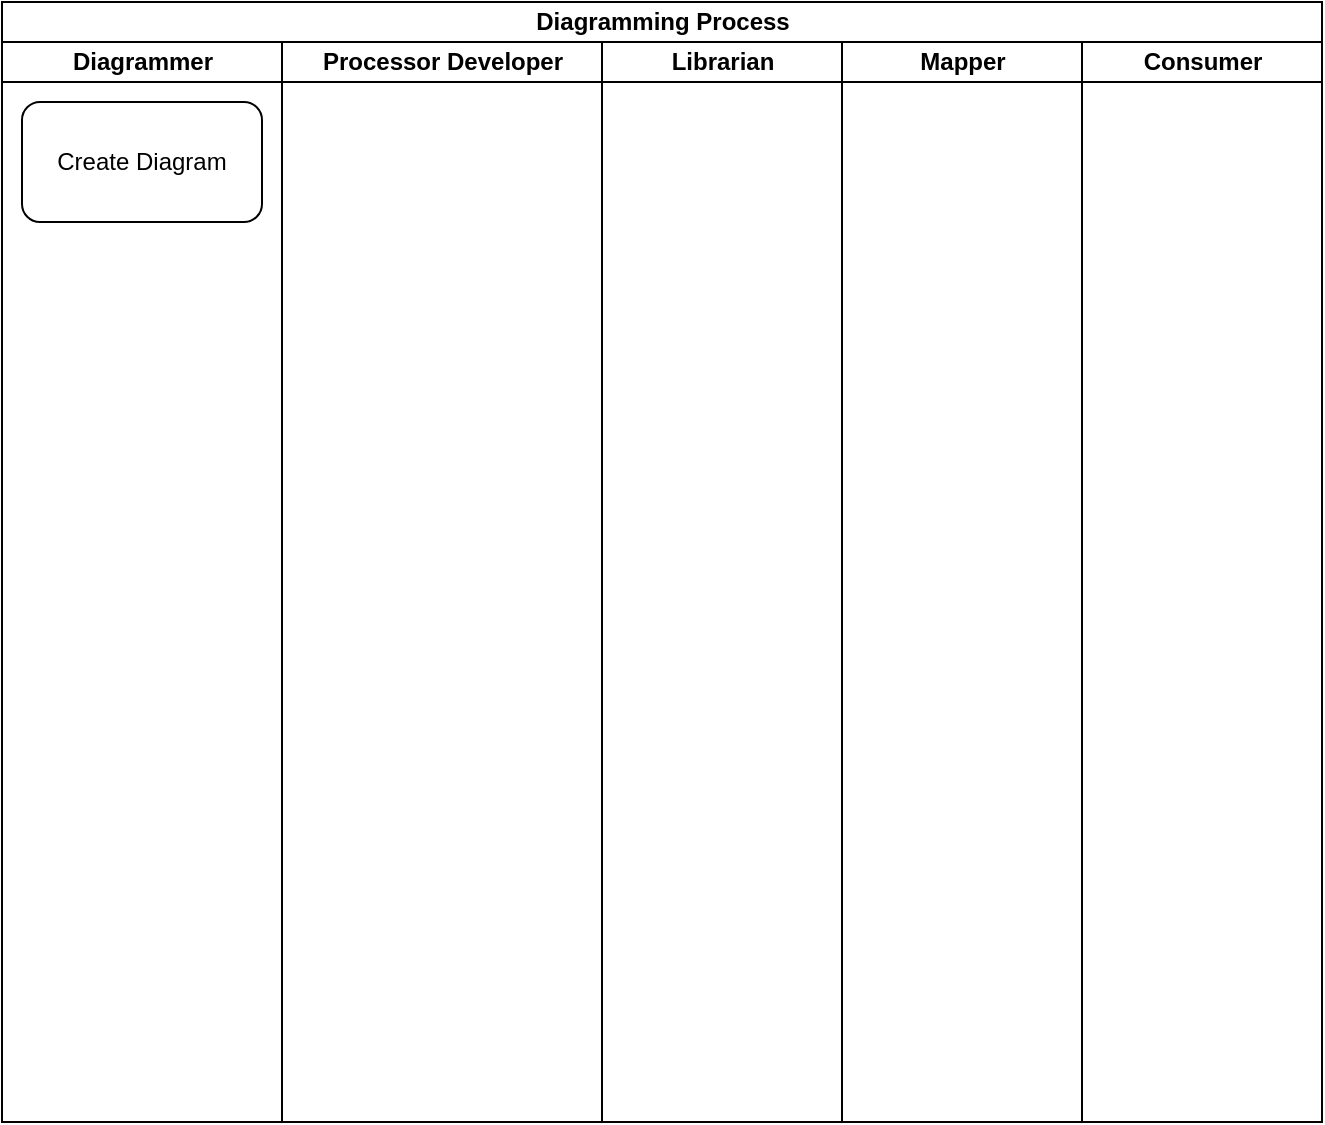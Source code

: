 <mxfile compressed="true" version="24.7.8"><diagram id="Ht1M8jgEwFfnCIfOTk4-" name="Diagramming Ecosystem"><mxGraphModel dx="1506" dy="2517" grid="1" gridSize="10" guides="1" tooltips="1" connect="1" arrows="1" fold="1" page="1" pageScale="1" pageWidth="1169" pageHeight="827" math="0" shadow="0"><root><object label="" doc-ref="README.md" id="0"><mxCell/></object><mxCell id="1" parent="0"/><mxCell id="2z_uA-IoQLk5mXu2kvpg-1" value="Diagramming Process" style="swimlane;childLayout=stackLayout;resizeParent=1;resizeParentMax=0;startSize=20;html=1;collapsible=0;container=1;" vertex="1" parent="1"><mxGeometry x="60" y="-550" width="660" height="560" as="geometry"/></mxCell><object label="Diagrammer" doc-ref="diagrammer.md" id="diagrammer"><mxCell style="swimlane;startSize=20;html=1;collapsible=0;" vertex="1" parent="2z_uA-IoQLk5mXu2kvpg-1"><mxGeometry y="20" width="140" height="540" as="geometry"/></mxCell></object><object label="Create Diagram" doc-ref="create-diagram.md" id="create-diagram"><mxCell style="rounded=1;whiteSpace=wrap;html=1;" vertex="1" parent="diagrammer"><mxGeometry x="10" y="30" width="120" height="60" as="geometry"/></mxCell></object><mxCell id="2z_uA-IoQLk5mXu2kvpg-3" value="Processor Developer" style="swimlane;startSize=20;html=1;collapsible=0;" vertex="1" parent="2z_uA-IoQLk5mXu2kvpg-1"><mxGeometry x="140" y="20" width="160" height="540" as="geometry"/></mxCell><mxCell id="2z_uA-IoQLk5mXu2kvpg-4" value="Librarian" style="swimlane;startSize=20;html=1;collapsible=0;" vertex="1" parent="2z_uA-IoQLk5mXu2kvpg-1"><mxGeometry x="300" y="20" width="120" height="540" as="geometry"/></mxCell><mxCell id="2z_uA-IoQLk5mXu2kvpg-5" value="Mapper" style="swimlane;startSize=20;html=1;collapsible=0;" vertex="1" parent="2z_uA-IoQLk5mXu2kvpg-1"><mxGeometry x="420" y="20" width="120" height="540" as="geometry"/></mxCell><mxCell id="2z_uA-IoQLk5mXu2kvpg-6" value="Consumer" style="swimlane;startSize=20;html=1;collapsible=0;" vertex="1" parent="2z_uA-IoQLk5mXu2kvpg-1"><mxGeometry x="540" y="20" width="120" height="540" as="geometry"/></mxCell></root></mxGraphModel></diagram></mxfile>